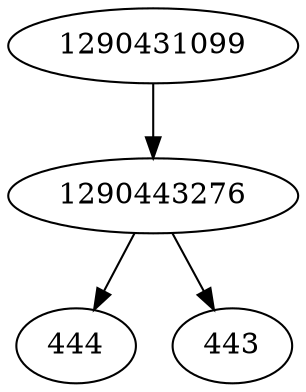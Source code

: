 strict digraph  {
1290443276;
1290431099;
444;
443;
1290443276 -> 443;
1290443276 -> 444;
1290431099 -> 1290443276;
}
